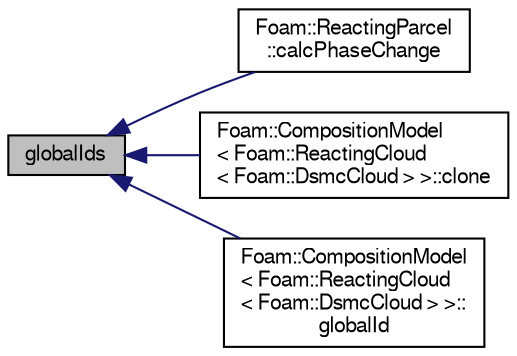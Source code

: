 digraph "globalIds"
{
  bgcolor="transparent";
  edge [fontname="FreeSans",fontsize="10",labelfontname="FreeSans",labelfontsize="10"];
  node [fontname="FreeSans",fontsize="10",shape=record];
  rankdir="LR";
  Node75 [label="globalIds",height=0.2,width=0.4,color="black", fillcolor="grey75", style="filled", fontcolor="black"];
  Node75 -> Node76 [dir="back",color="midnightblue",fontsize="10",style="solid",fontname="FreeSans"];
  Node76 [label="Foam::ReactingParcel\l::calcPhaseChange",height=0.2,width=0.4,color="black",URL="$a23922.html#a623a7991bedba1b8b242d4af39643a14",tooltip="Calculate Phase change. "];
  Node75 -> Node77 [dir="back",color="midnightblue",fontsize="10",style="solid",fontname="FreeSans"];
  Node77 [label="Foam::CompositionModel\l\< Foam::ReactingCloud\l\< Foam::DsmcCloud \> \>::clone",height=0.2,width=0.4,color="black",URL="$a23806.html#a978beb1d8454ca481790660427b9b37c",tooltip="Construct and return a clone. "];
  Node75 -> Node78 [dir="back",color="midnightblue",fontsize="10",style="solid",fontname="FreeSans"];
  Node78 [label="Foam::CompositionModel\l\< Foam::ReactingCloud\l\< Foam::DsmcCloud \> \>::\lglobalId",height=0.2,width=0.4,color="black",URL="$a23806.html#ad68008a4efe754675c8c52d3a25b3521",tooltip="Return global id of component cmptName in phase phaseI. "];
}
